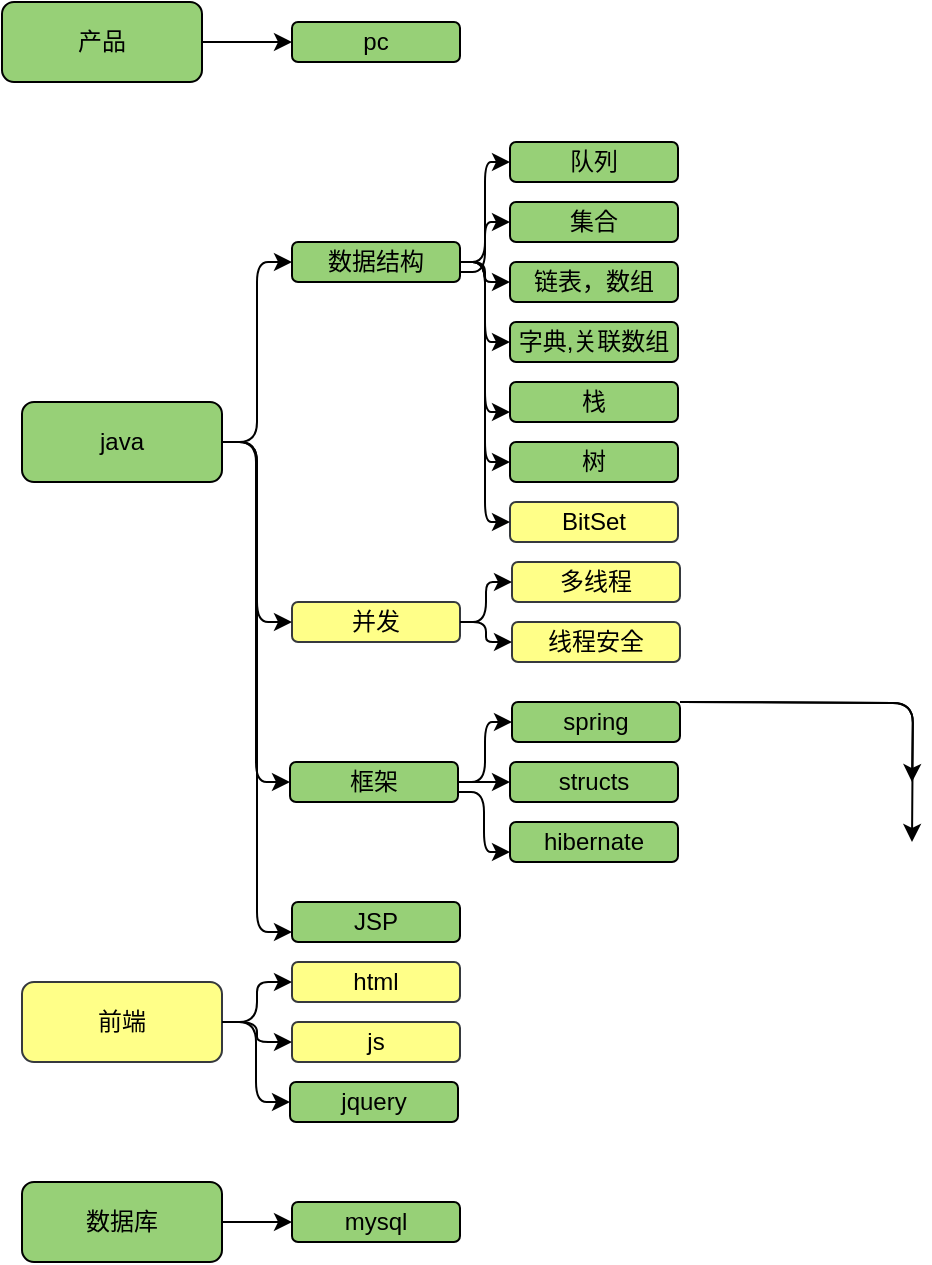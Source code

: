 <mxfile pages="1" version="11.2.3" type="github"><diagram id="-7-KtPqNAqAcqoGI084p" name="Page-1"><mxGraphModel dx="314" dy="694" grid="1" gridSize="10" guides="1" tooltips="1" connect="1" arrows="1" fold="1" page="1" pageScale="1" pageWidth="827" pageHeight="1169" math="0" shadow="0"><root><mxCell id="0"/><mxCell id="1" parent="0"/><mxCell id="VdX32YXAmqfOgzVYt_rC-2" value="java" style="rounded=1;whiteSpace=wrap;html=1;glass=0;comic=0;strokeColor=#000000;fillColor=#97D077;" vertex="1" parent="1"><mxGeometry x="980" y="680" width="100" height="40" as="geometry"/></mxCell><mxCell id="VdX32YXAmqfOgzVYt_rC-3" value="数据结构" style="rounded=1;whiteSpace=wrap;html=1;glass=0;comic=0;strokeColor=#000000;fillColor=#97D077;" vertex="1" parent="1"><mxGeometry x="1115" y="600" width="84" height="20" as="geometry"/></mxCell><mxCell id="VdX32YXAmqfOgzVYt_rC-4" value="队列" style="rounded=1;whiteSpace=wrap;html=1;glass=0;comic=0;strokeColor=#000000;fillColor=#97D077;" vertex="1" parent="1"><mxGeometry x="1224" y="550" width="84" height="20" as="geometry"/></mxCell><mxCell id="VdX32YXAmqfOgzVYt_rC-5" value="集合" style="rounded=1;whiteSpace=wrap;html=1;glass=0;comic=0;strokeColor=#000000;fillColor=#97D077;" vertex="1" parent="1"><mxGeometry x="1224" y="580" width="84" height="20" as="geometry"/></mxCell><mxCell id="VdX32YXAmqfOgzVYt_rC-6" value="链表，数组" style="rounded=1;whiteSpace=wrap;html=1;glass=0;comic=0;strokeColor=#000000;fillColor=#97D077;" vertex="1" parent="1"><mxGeometry x="1224" y="610" width="84" height="20" as="geometry"/></mxCell><mxCell id="VdX32YXAmqfOgzVYt_rC-7" value="字典,关联数组" style="rounded=1;whiteSpace=wrap;html=1;glass=0;comic=0;strokeColor=#000000;fillColor=#97D077;" vertex="1" parent="1"><mxGeometry x="1224" y="640" width="84" height="20" as="geometry"/></mxCell><mxCell id="VdX32YXAmqfOgzVYt_rC-8" value="栈" style="rounded=1;whiteSpace=wrap;html=1;glass=0;comic=0;strokeColor=#000000;fillColor=#97D077;" vertex="1" parent="1"><mxGeometry x="1224" y="670" width="84" height="20" as="geometry"/></mxCell><mxCell id="VdX32YXAmqfOgzVYt_rC-9" value="树" style="rounded=1;whiteSpace=wrap;html=1;glass=0;comic=0;strokeColor=#000000;fillColor=#97D077;" vertex="1" parent="1"><mxGeometry x="1224" y="700" width="84" height="20" as="geometry"/></mxCell><mxCell id="VdX32YXAmqfOgzVYt_rC-10" value="BitSet" style="rounded=1;whiteSpace=wrap;html=1;glass=0;comic=0;strokeColor=#36393d;fillColor=#ffff88;" vertex="1" parent="1"><mxGeometry x="1224" y="730" width="84" height="20" as="geometry"/></mxCell><mxCell id="VdX32YXAmqfOgzVYt_rC-11" value="" style="endArrow=classic;html=1;exitX=1;exitY=0.5;entryX=0;entryY=0.5;edgeStyle=orthogonalEdgeStyle;" edge="1" parent="1" source="VdX32YXAmqfOgzVYt_rC-3" target="VdX32YXAmqfOgzVYt_rC-4"><mxGeometry width="50" height="50" relative="1" as="geometry"><mxPoint x="1104" y="790" as="sourcePoint"/><mxPoint x="1154" y="740" as="targetPoint"/></mxGeometry></mxCell><mxCell id="VdX32YXAmqfOgzVYt_rC-12" value="" style="endArrow=classic;html=1;exitX=1;exitY=0.75;entryX=0;entryY=0.5;edgeStyle=orthogonalEdgeStyle;" edge="1" parent="1" source="VdX32YXAmqfOgzVYt_rC-3" target="VdX32YXAmqfOgzVYt_rC-5"><mxGeometry width="50" height="50" relative="1" as="geometry"><mxPoint x="1124" y="790" as="sourcePoint"/><mxPoint x="1174" y="740" as="targetPoint"/></mxGeometry></mxCell><mxCell id="VdX32YXAmqfOgzVYt_rC-13" value="" style="endArrow=classic;html=1;exitX=1;exitY=0.5;entryX=0;entryY=0.5;edgeStyle=orthogonalEdgeStyle;" edge="1" parent="1" source="VdX32YXAmqfOgzVYt_rC-3" target="VdX32YXAmqfOgzVYt_rC-6"><mxGeometry width="50" height="50" relative="1" as="geometry"><mxPoint x="1154" y="760" as="sourcePoint"/><mxPoint x="1204" y="710" as="targetPoint"/></mxGeometry></mxCell><mxCell id="VdX32YXAmqfOgzVYt_rC-14" value="" style="endArrow=classic;html=1;exitX=1;exitY=0.5;entryX=0;entryY=0.5;edgeStyle=orthogonalEdgeStyle;" edge="1" parent="1" source="VdX32YXAmqfOgzVYt_rC-3" target="VdX32YXAmqfOgzVYt_rC-7"><mxGeometry width="50" height="50" relative="1" as="geometry"><mxPoint x="1144" y="790" as="sourcePoint"/><mxPoint x="1194" y="740" as="targetPoint"/></mxGeometry></mxCell><mxCell id="VdX32YXAmqfOgzVYt_rC-15" value="" style="endArrow=classic;html=1;exitX=1;exitY=0.5;entryX=0;entryY=0.75;edgeStyle=orthogonalEdgeStyle;" edge="1" parent="1" source="VdX32YXAmqfOgzVYt_rC-3" target="VdX32YXAmqfOgzVYt_rC-8"><mxGeometry width="50" height="50" relative="1" as="geometry"><mxPoint x="1174" y="830" as="sourcePoint"/><mxPoint x="1224" y="780" as="targetPoint"/></mxGeometry></mxCell><mxCell id="VdX32YXAmqfOgzVYt_rC-16" value="" style="endArrow=classic;html=1;exitX=1;exitY=0.5;entryX=0;entryY=0.5;edgeStyle=orthogonalEdgeStyle;" edge="1" parent="1" source="VdX32YXAmqfOgzVYt_rC-3" target="VdX32YXAmqfOgzVYt_rC-9"><mxGeometry width="50" height="50" relative="1" as="geometry"><mxPoint x="1084" y="820" as="sourcePoint"/><mxPoint x="1134" y="770" as="targetPoint"/></mxGeometry></mxCell><mxCell id="VdX32YXAmqfOgzVYt_rC-17" value="" style="endArrow=classic;html=1;exitX=1;exitY=0.5;entryX=0;entryY=0.5;edgeStyle=orthogonalEdgeStyle;" edge="1" parent="1" source="VdX32YXAmqfOgzVYt_rC-3" target="VdX32YXAmqfOgzVYt_rC-10"><mxGeometry width="50" height="50" relative="1" as="geometry"><mxPoint x="1224" y="900" as="sourcePoint"/><mxPoint x="1274" y="850" as="targetPoint"/></mxGeometry></mxCell><mxCell id="VdX32YXAmqfOgzVYt_rC-18" value="并发" style="rounded=1;whiteSpace=wrap;html=1;glass=0;comic=0;strokeColor=#36393d;fillColor=#ffff88;" vertex="1" parent="1"><mxGeometry x="1115" y="780" width="84" height="20" as="geometry"/></mxCell><mxCell id="VdX32YXAmqfOgzVYt_rC-19" value="多线程" style="rounded=1;whiteSpace=wrap;html=1;glass=0;comic=0;strokeColor=#36393d;fillColor=#ffff88;" vertex="1" parent="1"><mxGeometry x="1225" y="760" width="84" height="20" as="geometry"/></mxCell><mxCell id="VdX32YXAmqfOgzVYt_rC-20" value="线程安全" style="rounded=1;whiteSpace=wrap;html=1;glass=0;comic=0;strokeColor=#36393d;fillColor=#ffff88;" vertex="1" parent="1"><mxGeometry x="1225" y="790" width="84" height="20" as="geometry"/></mxCell><mxCell id="VdX32YXAmqfOgzVYt_rC-24" value="" style="endArrow=classic;html=1;exitX=1;exitY=0.5;entryX=0;entryY=0.5;edgeStyle=orthogonalEdgeStyle;entryDx=0;entryDy=0;" edge="1" parent="1" source="VdX32YXAmqfOgzVYt_rC-2" target="VdX32YXAmqfOgzVYt_rC-18"><mxGeometry width="50" height="50" relative="1" as="geometry"><mxPoint x="835" y="940" as="sourcePoint"/><mxPoint x="885" y="890" as="targetPoint"/></mxGeometry></mxCell><mxCell id="VdX32YXAmqfOgzVYt_rC-25" value="" style="endArrow=classic;html=1;exitX=1;exitY=0.5;entryX=0;entryY=0.5;edgeStyle=orthogonalEdgeStyle;" edge="1" parent="1" source="VdX32YXAmqfOgzVYt_rC-18" target="VdX32YXAmqfOgzVYt_rC-19"><mxGeometry width="50" height="50" relative="1" as="geometry"><mxPoint x="1295" y="960" as="sourcePoint"/><mxPoint x="1345" y="910" as="targetPoint"/></mxGeometry></mxCell><mxCell id="VdX32YXAmqfOgzVYt_rC-26" value="" style="endArrow=classic;html=1;exitX=1;exitY=0.5;entryX=0;entryY=0.5;edgeStyle=orthogonalEdgeStyle;" edge="1" parent="1" source="VdX32YXAmqfOgzVYt_rC-18" target="VdX32YXAmqfOgzVYt_rC-20"><mxGeometry width="50" height="50" relative="1" as="geometry"><mxPoint x="1215" y="970" as="sourcePoint"/><mxPoint x="1265" y="920" as="targetPoint"/></mxGeometry></mxCell><mxCell id="VdX32YXAmqfOgzVYt_rC-28" value="" style="endArrow=classic;html=1;exitX=1;exitY=0.5;entryX=0;entryY=0.5;edgeStyle=orthogonalEdgeStyle;" edge="1" parent="1" target="VdX32YXAmqfOgzVYt_rC-22"><mxGeometry width="50" height="50" relative="1" as="geometry"><mxPoint x="1309" y="830" as="sourcePoint"/><mxPoint x="1425" y="900" as="targetPoint"/></mxGeometry></mxCell><mxCell id="VdX32YXAmqfOgzVYt_rC-29" value="" style="endArrow=classic;html=1;exitX=1;exitY=0.5;entryX=0;entryY=0.5;edgeStyle=orthogonalEdgeStyle;" edge="1" parent="1" target="VdX32YXAmqfOgzVYt_rC-23"><mxGeometry width="50" height="50" relative="1" as="geometry"><mxPoint x="1309" y="830" as="sourcePoint"/><mxPoint x="1425" y="870" as="targetPoint"/></mxGeometry></mxCell><mxCell id="VdX32YXAmqfOgzVYt_rC-30" value="框架" style="rounded=1;whiteSpace=wrap;html=1;glass=0;comic=0;strokeColor=#000000;fillColor=#97D077;" vertex="1" parent="1"><mxGeometry x="1114" y="860" width="84" height="20" as="geometry"/></mxCell><mxCell id="VdX32YXAmqfOgzVYt_rC-31" value="spring" style="rounded=1;whiteSpace=wrap;html=1;glass=0;comic=0;strokeColor=#000000;fillColor=#97D077;" vertex="1" parent="1"><mxGeometry x="1225" y="830" width="84" height="20" as="geometry"/></mxCell><mxCell id="VdX32YXAmqfOgzVYt_rC-34" value="structs" style="rounded=1;whiteSpace=wrap;html=1;glass=0;comic=0;strokeColor=#000000;fillColor=#97D077;" vertex="1" parent="1"><mxGeometry x="1224" y="860" width="84" height="20" as="geometry"/></mxCell><mxCell id="VdX32YXAmqfOgzVYt_rC-35" value="hibernate" style="rounded=1;whiteSpace=wrap;html=1;glass=0;comic=0;strokeColor=#000000;fillColor=#97D077;" vertex="1" parent="1"><mxGeometry x="1224" y="890" width="84" height="20" as="geometry"/></mxCell><mxCell id="VdX32YXAmqfOgzVYt_rC-36" value="" style="endArrow=classic;html=1;exitX=1;exitY=0.5;exitDx=0;exitDy=0;entryX=0;entryY=0.5;entryDx=0;entryDy=0;edgeStyle=orthogonalEdgeStyle;" edge="1" parent="1" source="VdX32YXAmqfOgzVYt_rC-30" target="VdX32YXAmqfOgzVYt_rC-31"><mxGeometry width="50" height="50" relative="1" as="geometry"><mxPoint x="1420" y="880" as="sourcePoint"/><mxPoint x="1470" y="830" as="targetPoint"/></mxGeometry></mxCell><mxCell id="VdX32YXAmqfOgzVYt_rC-37" value="" style="endArrow=classic;html=1;exitX=1;exitY=0.5;exitDx=0;exitDy=0;entryX=0;entryY=0.5;entryDx=0;entryDy=0;" edge="1" parent="1" source="VdX32YXAmqfOgzVYt_rC-30" target="VdX32YXAmqfOgzVYt_rC-34"><mxGeometry width="50" height="50" relative="1" as="geometry"><mxPoint x="1470" y="920" as="sourcePoint"/><mxPoint x="1220" y="870" as="targetPoint"/></mxGeometry></mxCell><mxCell id="VdX32YXAmqfOgzVYt_rC-38" value="" style="endArrow=classic;html=1;exitX=1;exitY=0.75;exitDx=0;exitDy=0;entryX=0;entryY=0.75;entryDx=0;entryDy=0;edgeStyle=orthogonalEdgeStyle;" edge="1" parent="1" source="VdX32YXAmqfOgzVYt_rC-30" target="VdX32YXAmqfOgzVYt_rC-35"><mxGeometry width="50" height="50" relative="1" as="geometry"><mxPoint x="1180" y="980" as="sourcePoint"/><mxPoint x="1230" y="930" as="targetPoint"/></mxGeometry></mxCell><mxCell id="VdX32YXAmqfOgzVYt_rC-39" value="" style="endArrow=classic;html=1;exitX=1;exitY=0.5;exitDx=0;exitDy=0;entryX=0;entryY=0.5;entryDx=0;entryDy=0;edgeStyle=orthogonalEdgeStyle;" edge="1" parent="1" source="VdX32YXAmqfOgzVYt_rC-2" target="VdX32YXAmqfOgzVYt_rC-30"><mxGeometry width="50" height="50" relative="1" as="geometry"><mxPoint x="1010" y="870" as="sourcePoint"/><mxPoint x="1060" y="820" as="targetPoint"/></mxGeometry></mxCell><mxCell id="VdX32YXAmqfOgzVYt_rC-42" value="" style="edgeStyle=orthogonalEdgeStyle;rounded=0;orthogonalLoop=1;jettySize=auto;html=1;" edge="1" parent="1" source="VdX32YXAmqfOgzVYt_rC-40" target="VdX32YXAmqfOgzVYt_rC-41"><mxGeometry relative="1" as="geometry"/></mxCell><mxCell id="VdX32YXAmqfOgzVYt_rC-40" value="数据库" style="rounded=1;whiteSpace=wrap;html=1;glass=0;comic=0;strokeColor=#000000;fillColor=#97D077;" vertex="1" parent="1"><mxGeometry x="980" y="1070" width="100" height="40" as="geometry"/></mxCell><mxCell id="VdX32YXAmqfOgzVYt_rC-41" value="mysql" style="rounded=1;whiteSpace=wrap;html=1;glass=0;comic=0;strokeColor=#000000;fillColor=#97D077;" vertex="1" parent="1"><mxGeometry x="1115" y="1080" width="84" height="20" as="geometry"/></mxCell><mxCell id="VdX32YXAmqfOgzVYt_rC-43" value="JSP" style="rounded=1;whiteSpace=wrap;html=1;glass=0;comic=0;strokeColor=#000000;fillColor=#97D077;" vertex="1" parent="1"><mxGeometry x="1115" y="930" width="84" height="20" as="geometry"/></mxCell><mxCell id="VdX32YXAmqfOgzVYt_rC-44" value="" style="endArrow=classic;html=1;exitX=1;exitY=0.5;exitDx=0;exitDy=0;entryX=0;entryY=0.75;entryDx=0;entryDy=0;edgeStyle=orthogonalEdgeStyle;" edge="1" parent="1" source="VdX32YXAmqfOgzVYt_rC-2" target="VdX32YXAmqfOgzVYt_rC-43"><mxGeometry width="50" height="50" relative="1" as="geometry"><mxPoint x="1010" y="930" as="sourcePoint"/><mxPoint x="1060" y="880" as="targetPoint"/></mxGeometry></mxCell><mxCell id="VdX32YXAmqfOgzVYt_rC-45" value="" style="endArrow=classic;html=1;exitX=1;exitY=0.5;exitDx=0;exitDy=0;entryX=0;entryY=0.5;entryDx=0;entryDy=0;edgeStyle=orthogonalEdgeStyle;" edge="1" parent="1" source="VdX32YXAmqfOgzVYt_rC-2" target="VdX32YXAmqfOgzVYt_rC-3"><mxGeometry width="50" height="50" relative="1" as="geometry"><mxPoint x="1000" y="620" as="sourcePoint"/><mxPoint x="1050" y="570" as="targetPoint"/></mxGeometry></mxCell><mxCell id="VdX32YXAmqfOgzVYt_rC-48" value="前端" style="rounded=1;whiteSpace=wrap;html=1;glass=0;comic=0;strokeColor=#36393d;fillColor=#ffff88;" vertex="1" parent="1"><mxGeometry x="980" y="970" width="100" height="40" as="geometry"/></mxCell><mxCell id="VdX32YXAmqfOgzVYt_rC-49" value="html" style="rounded=1;whiteSpace=wrap;html=1;glass=0;comic=0;strokeColor=#36393d;fillColor=#ffff88;" vertex="1" parent="1"><mxGeometry x="1115" y="960" width="84" height="20" as="geometry"/></mxCell><mxCell id="VdX32YXAmqfOgzVYt_rC-50" value="js" style="rounded=1;whiteSpace=wrap;html=1;glass=0;comic=0;strokeColor=#36393d;fillColor=#ffff88;" vertex="1" parent="1"><mxGeometry x="1115" y="990" width="84" height="20" as="geometry"/></mxCell><mxCell id="VdX32YXAmqfOgzVYt_rC-51" value="jquery" style="rounded=1;whiteSpace=wrap;html=1;glass=0;comic=0;strokeColor=#000000;fillColor=#97D077;" vertex="1" parent="1"><mxGeometry x="1114" y="1020" width="84" height="20" as="geometry"/></mxCell><mxCell id="VdX32YXAmqfOgzVYt_rC-52" value="" style="endArrow=classic;html=1;entryX=0;entryY=0.5;entryDx=0;entryDy=0;edgeStyle=orthogonalEdgeStyle;" edge="1" parent="1" source="VdX32YXAmqfOgzVYt_rC-48" target="VdX32YXAmqfOgzVYt_rC-49"><mxGeometry width="50" height="50" relative="1" as="geometry"><mxPoint x="1300" y="1040" as="sourcePoint"/><mxPoint x="1350" y="990" as="targetPoint"/></mxGeometry></mxCell><mxCell id="VdX32YXAmqfOgzVYt_rC-53" value="" style="endArrow=classic;html=1;entryX=0;entryY=0.5;entryDx=0;entryDy=0;edgeStyle=orthogonalEdgeStyle;" edge="1" parent="1" source="VdX32YXAmqfOgzVYt_rC-48" target="VdX32YXAmqfOgzVYt_rC-50"><mxGeometry width="50" height="50" relative="1" as="geometry"><mxPoint x="1290" y="1040" as="sourcePoint"/><mxPoint x="1340" y="990" as="targetPoint"/></mxGeometry></mxCell><mxCell id="VdX32YXAmqfOgzVYt_rC-54" value="" style="endArrow=classic;html=1;exitX=1;exitY=0.5;exitDx=0;exitDy=0;entryX=0;entryY=0.5;entryDx=0;entryDy=0;edgeStyle=orthogonalEdgeStyle;" edge="1" parent="1" source="VdX32YXAmqfOgzVYt_rC-48" target="VdX32YXAmqfOgzVYt_rC-51"><mxGeometry width="50" height="50" relative="1" as="geometry"><mxPoint x="1270" y="1060" as="sourcePoint"/><mxPoint x="1320" y="1010" as="targetPoint"/></mxGeometry></mxCell><mxCell id="VdX32YXAmqfOgzVYt_rC-57" value="" style="edgeStyle=orthogonalEdgeStyle;rounded=0;orthogonalLoop=1;jettySize=auto;html=1;" edge="1" parent="1" source="VdX32YXAmqfOgzVYt_rC-55" target="VdX32YXAmqfOgzVYt_rC-56"><mxGeometry relative="1" as="geometry"/></mxCell><mxCell id="VdX32YXAmqfOgzVYt_rC-55" value="产品" style="rounded=1;whiteSpace=wrap;html=1;glass=0;comic=0;strokeColor=#000000;fillColor=#97D077;" vertex="1" parent="1"><mxGeometry x="970" y="480" width="100" height="40" as="geometry"/></mxCell><mxCell id="VdX32YXAmqfOgzVYt_rC-56" value="pc" style="rounded=1;whiteSpace=wrap;html=1;glass=0;comic=0;strokeColor=#000000;fillColor=#97D077;" vertex="1" parent="1"><mxGeometry x="1115" y="490" width="84" height="20" as="geometry"/></mxCell></root></mxGraphModel></diagram></mxfile>